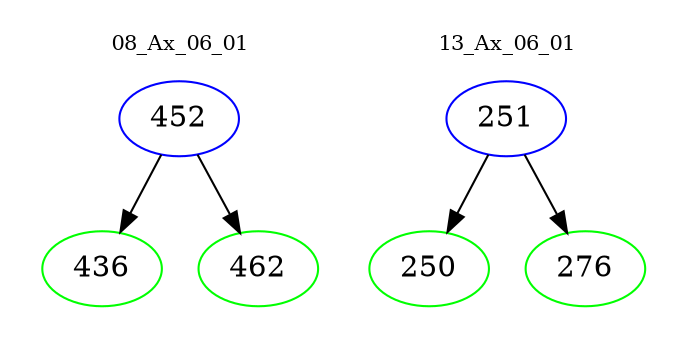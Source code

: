 digraph{
subgraph cluster_0 {
color = white
label = "08_Ax_06_01";
fontsize=10;
T0_452 [label="452", color="blue"]
T0_452 -> T0_436 [color="black"]
T0_436 [label="436", color="green"]
T0_452 -> T0_462 [color="black"]
T0_462 [label="462", color="green"]
}
subgraph cluster_1 {
color = white
label = "13_Ax_06_01";
fontsize=10;
T1_251 [label="251", color="blue"]
T1_251 -> T1_250 [color="black"]
T1_250 [label="250", color="green"]
T1_251 -> T1_276 [color="black"]
T1_276 [label="276", color="green"]
}
}
